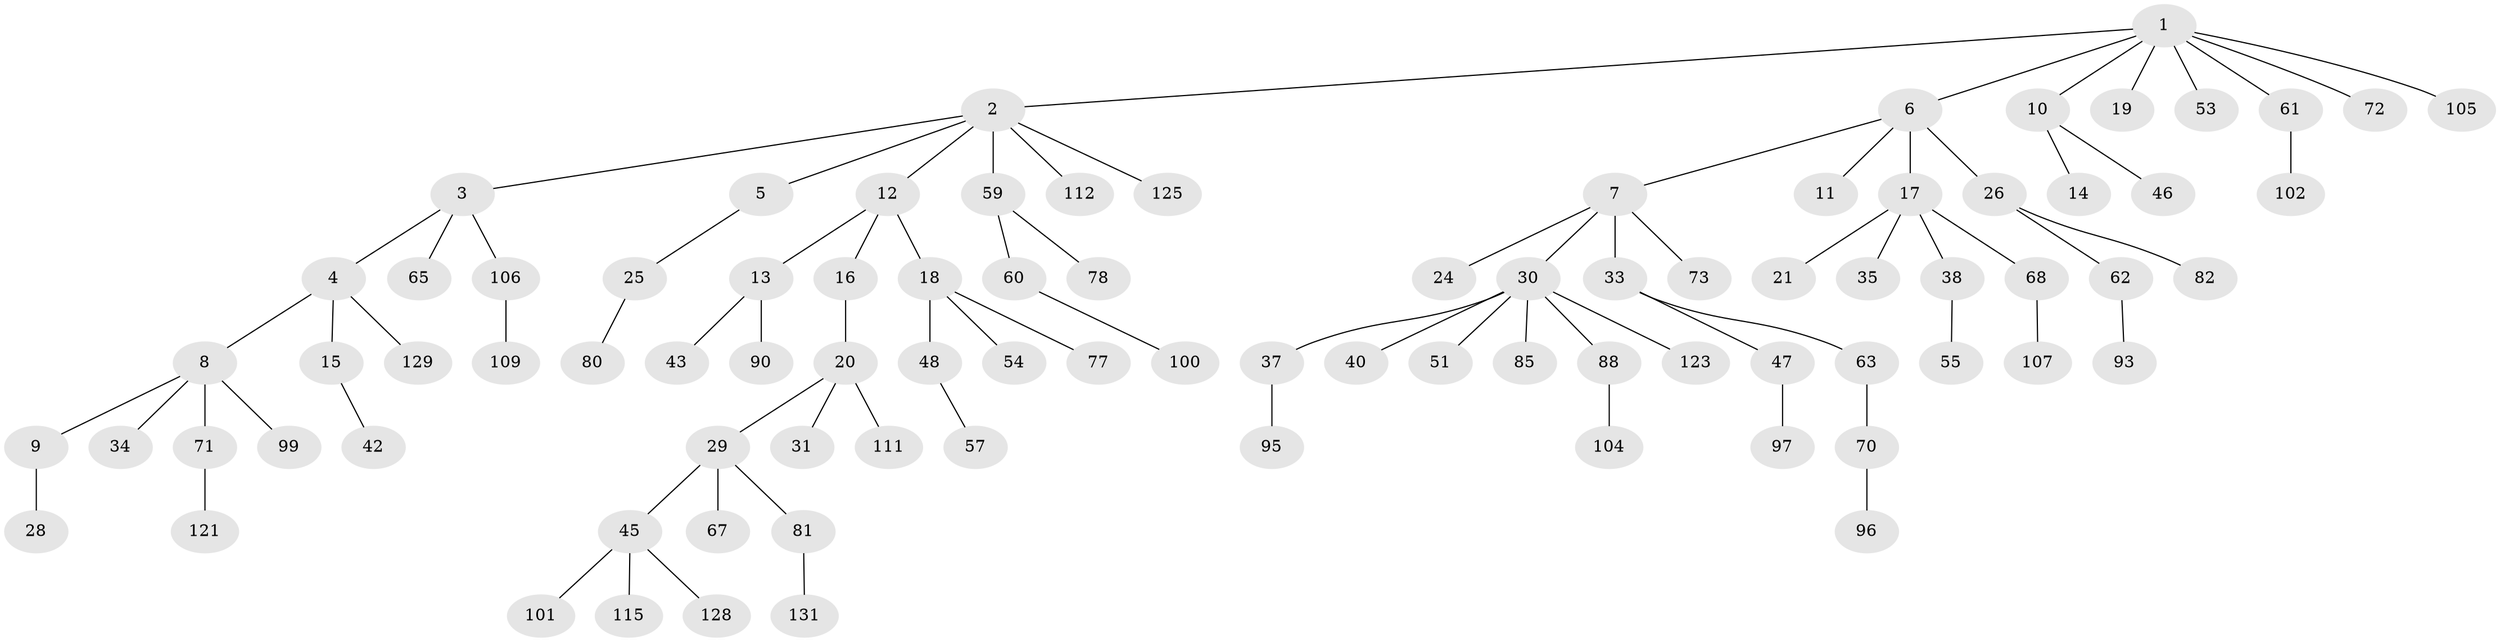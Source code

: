 // Generated by graph-tools (version 1.1) at 2025/52/02/27/25 19:52:13]
// undirected, 87 vertices, 86 edges
graph export_dot {
graph [start="1"]
  node [color=gray90,style=filled];
  1 [super="+52"];
  2 [super="+23"];
  3 [super="+58"];
  4 [super="+75"];
  5;
  6 [super="+56"];
  7 [super="+69"];
  8 [super="+94"];
  9 [super="+27"];
  10 [super="+108"];
  11 [super="+41"];
  12;
  13 [super="+32"];
  14;
  15;
  16 [super="+76"];
  17 [super="+22"];
  18 [super="+39"];
  19 [super="+103"];
  20;
  21;
  24;
  25 [super="+117"];
  26 [super="+49"];
  28;
  29 [super="+92"];
  30 [super="+44"];
  31 [super="+36"];
  33 [super="+91"];
  34 [super="+113"];
  35 [super="+110"];
  37 [super="+64"];
  38 [super="+50"];
  40;
  42 [super="+74"];
  43;
  45 [super="+79"];
  46 [super="+124"];
  47;
  48 [super="+116"];
  51;
  53;
  54;
  55;
  57;
  59 [super="+84"];
  60 [super="+89"];
  61 [super="+114"];
  62 [super="+66"];
  63;
  65;
  67 [super="+87"];
  68 [super="+127"];
  70 [super="+120"];
  71 [super="+98"];
  72;
  73;
  77;
  78 [super="+130"];
  80;
  81 [super="+83"];
  82 [super="+86"];
  85;
  88;
  90;
  93;
  95;
  96;
  97 [super="+126"];
  99 [super="+118"];
  100 [super="+122"];
  101;
  102;
  104;
  105;
  106;
  107;
  109;
  111 [super="+119"];
  112;
  115;
  121;
  123;
  125;
  128;
  129;
  131;
  1 -- 2;
  1 -- 6;
  1 -- 10;
  1 -- 19;
  1 -- 61;
  1 -- 72;
  1 -- 53;
  1 -- 105;
  2 -- 3;
  2 -- 5;
  2 -- 12;
  2 -- 112;
  2 -- 59;
  2 -- 125;
  3 -- 4;
  3 -- 106;
  3 -- 65;
  4 -- 8;
  4 -- 15;
  4 -- 129;
  5 -- 25;
  6 -- 7;
  6 -- 11;
  6 -- 17;
  6 -- 26;
  7 -- 24;
  7 -- 30;
  7 -- 33;
  7 -- 73;
  8 -- 9;
  8 -- 34;
  8 -- 71;
  8 -- 99;
  9 -- 28;
  10 -- 14;
  10 -- 46;
  12 -- 13;
  12 -- 16;
  12 -- 18;
  13 -- 43;
  13 -- 90;
  15 -- 42;
  16 -- 20;
  17 -- 21;
  17 -- 68;
  17 -- 35;
  17 -- 38;
  18 -- 48;
  18 -- 77;
  18 -- 54;
  20 -- 29;
  20 -- 31;
  20 -- 111;
  25 -- 80;
  26 -- 82;
  26 -- 62;
  29 -- 45;
  29 -- 67;
  29 -- 81;
  30 -- 37;
  30 -- 40;
  30 -- 51;
  30 -- 85;
  30 -- 88;
  30 -- 123;
  33 -- 47;
  33 -- 63;
  37 -- 95;
  38 -- 55;
  45 -- 128;
  45 -- 101;
  45 -- 115;
  47 -- 97;
  48 -- 57;
  59 -- 60;
  59 -- 78;
  60 -- 100;
  61 -- 102;
  62 -- 93;
  63 -- 70;
  68 -- 107;
  70 -- 96;
  71 -- 121;
  81 -- 131;
  88 -- 104;
  106 -- 109;
}
